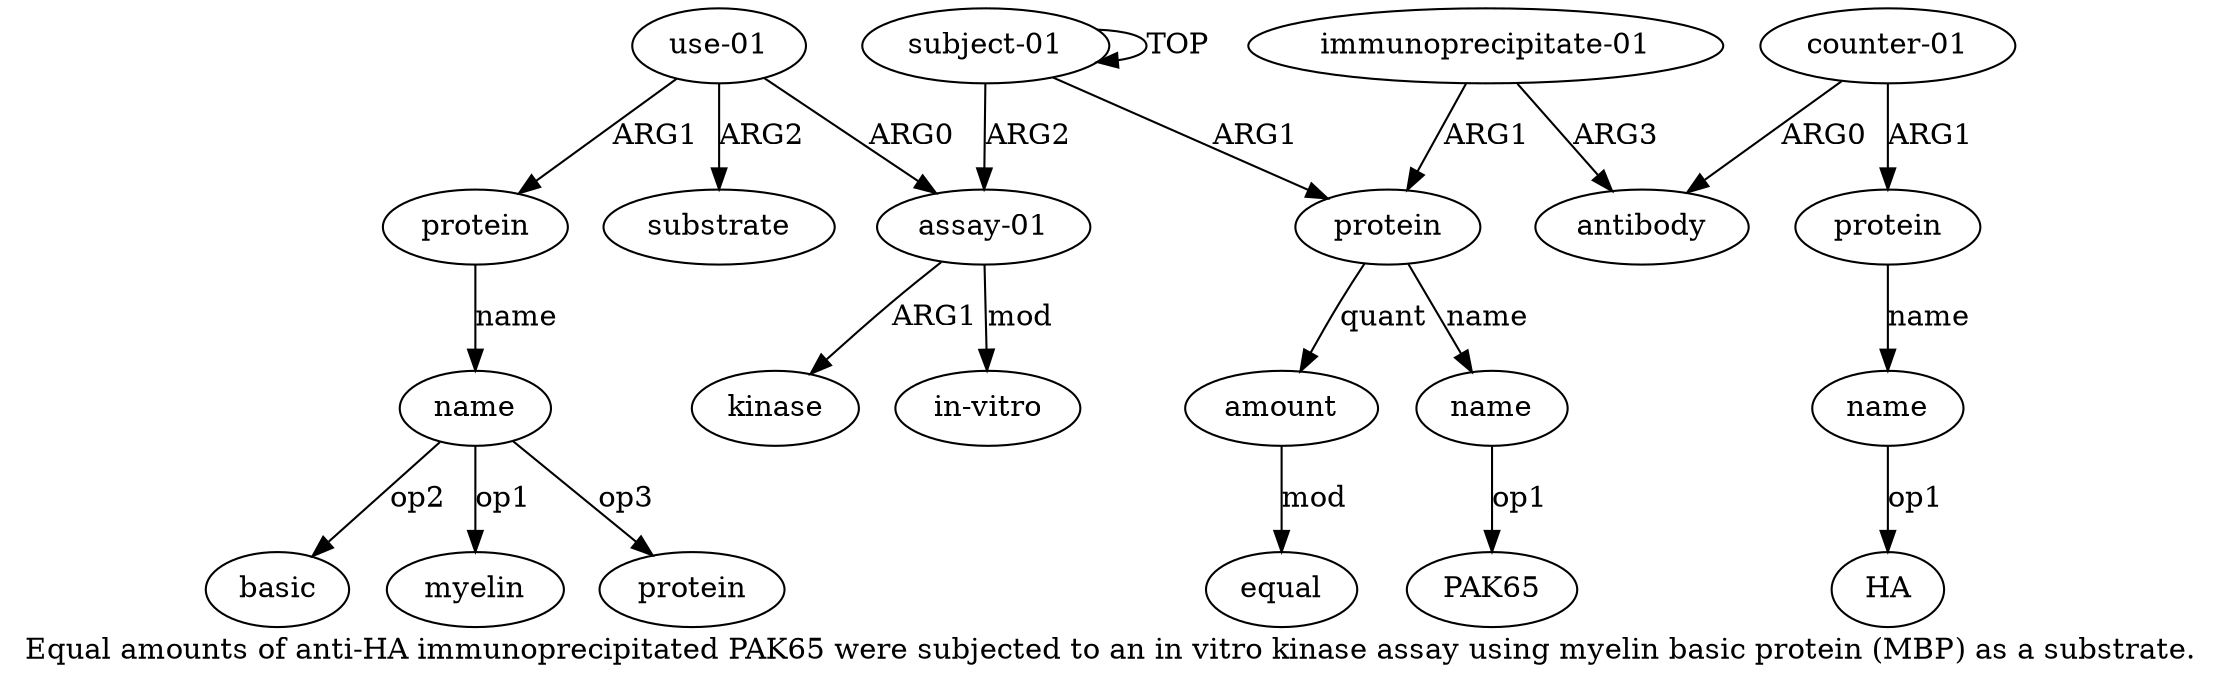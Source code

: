 digraph  {
	graph [label="Equal amounts of anti-HA immunoprecipitated PAK65 were subjected to an in vitro kinase assay using myelin basic protein (MBP) as \
a substrate."];
	node [label="\N"];
	"a15 basic"	 [color=black,
		gold_ind=-1,
		gold_label=basic,
		label=basic,
		test_ind=-1,
		test_label=basic];
	"a9 HA"	 [color=black,
		gold_ind=-1,
		gold_label=HA,
		label=HA,
		test_ind=-1,
		test_label=HA];
	"a15 myelin"	 [color=black,
		gold_ind=-1,
		gold_label=myelin,
		label=myelin,
		test_ind=-1,
		test_label=myelin];
	"a2 PAK65"	 [color=black,
		gold_ind=-1,
		gold_label=PAK65,
		label=PAK65,
		test_ind=-1,
		test_label=PAK65];
	a15	 [color=black,
		gold_ind=15,
		gold_label=name,
		label=name,
		test_ind=15,
		test_label=name];
	a15 -> "a15 basic" [key=0,
	color=black,
	gold_label=op2,
	label=op2,
	test_label=op2];
a15 -> "a15 myelin" [key=0,
color=black,
gold_label=op1,
label=op1,
test_label=op1];
"a15 protein" [color=black,
gold_ind=-1,
gold_label=protein,
label=protein,
test_ind=-1,
test_label=protein];
a15 -> "a15 protein" [key=0,
color=black,
gold_label=op3,
label=op3,
test_label=op3];
a14 [color=black,
gold_ind=14,
gold_label=protein,
label=protein,
test_ind=14,
test_label=protein];
a14 -> a15 [key=0,
color=black,
gold_label=name,
label=name,
test_label=name];
a16 [color=black,
gold_ind=16,
gold_label=substrate,
label=substrate,
test_ind=16,
test_label=substrate];
a11 [color=black,
gold_ind=11,
gold_label=kinase,
label=kinase,
test_ind=11,
test_label=kinase];
a10 [color=black,
gold_ind=10,
gold_label="assay-01",
label="assay-01",
test_ind=10,
test_label="assay-01"];
a10 -> a11 [key=0,
color=black,
gold_label=ARG1,
label=ARG1,
test_label=ARG1];
a12 [color=black,
gold_ind=12,
gold_label="in-vitro",
label="in-vitro",
test_ind=12,
test_label="in-vitro"];
a10 -> a12 [key=0,
color=black,
gold_label=mod,
label=mod,
test_label=mod];
a13 [color=black,
gold_ind=13,
gold_label="use-01",
label="use-01",
test_ind=13,
test_label="use-01"];
a13 -> a14 [key=0,
color=black,
gold_label=ARG1,
label=ARG1,
test_label=ARG1];
a13 -> a16 [key=0,
color=black,
gold_label=ARG2,
label=ARG2,
test_label=ARG2];
a13 -> a10 [key=0,
color=black,
gold_label=ARG0,
label=ARG0,
test_label=ARG0];
a1 [color=black,
gold_ind=1,
gold_label=protein,
label=protein,
test_ind=1,
test_label=protein];
a3 [color=black,
gold_ind=3,
gold_label=amount,
label=amount,
test_ind=3,
test_label=amount];
a1 -> a3 [key=0,
color=black,
gold_label=quant,
label=quant,
test_label=quant];
a2 [color=black,
gold_ind=2,
gold_label=name,
label=name,
test_ind=2,
test_label=name];
a1 -> a2 [key=0,
color=black,
gold_label=name,
label=name,
test_label=name];
a0 [color=black,
gold_ind=0,
gold_label="subject-01",
label="subject-01",
test_ind=0,
test_label="subject-01"];
a0 -> a10 [key=0,
color=black,
gold_label=ARG2,
label=ARG2,
test_label=ARG2];
a0 -> a1 [key=0,
color=black,
gold_label=ARG1,
label=ARG1,
test_label=ARG1];
a0 -> a0 [key=0,
color=black,
gold_label=TOP,
label=TOP,
test_label=TOP];
a4 [color=black,
gold_ind=4,
gold_label=equal,
label=equal,
test_ind=4,
test_label=equal];
a3 -> a4 [key=0,
color=black,
gold_label=mod,
label=mod,
test_label=mod];
a2 -> "a2 PAK65" [key=0,
color=black,
gold_label=op1,
label=op1,
test_label=op1];
a5 [color=black,
gold_ind=5,
gold_label="immunoprecipitate-01",
label="immunoprecipitate-01",
test_ind=5,
test_label="immunoprecipitate-01"];
a5 -> a1 [key=0,
color=black,
gold_label=ARG1,
label=ARG1,
test_label=ARG1];
a6 [color=black,
gold_ind=6,
gold_label=antibody,
label=antibody,
test_ind=6,
test_label=antibody];
a5 -> a6 [key=0,
color=black,
gold_label=ARG3,
label=ARG3,
test_label=ARG3];
a7 [color=black,
gold_ind=7,
gold_label="counter-01",
label="counter-01",
test_ind=7,
test_label="counter-01"];
a7 -> a6 [key=0,
color=black,
gold_label=ARG0,
label=ARG0,
test_label=ARG0];
a8 [color=black,
gold_ind=8,
gold_label=protein,
label=protein,
test_ind=8,
test_label=protein];
a7 -> a8 [key=0,
color=black,
gold_label=ARG1,
label=ARG1,
test_label=ARG1];
a9 [color=black,
gold_ind=9,
gold_label=name,
label=name,
test_ind=9,
test_label=name];
a9 -> "a9 HA" [key=0,
color=black,
gold_label=op1,
label=op1,
test_label=op1];
a8 -> a9 [key=0,
color=black,
gold_label=name,
label=name,
test_label=name];
}
